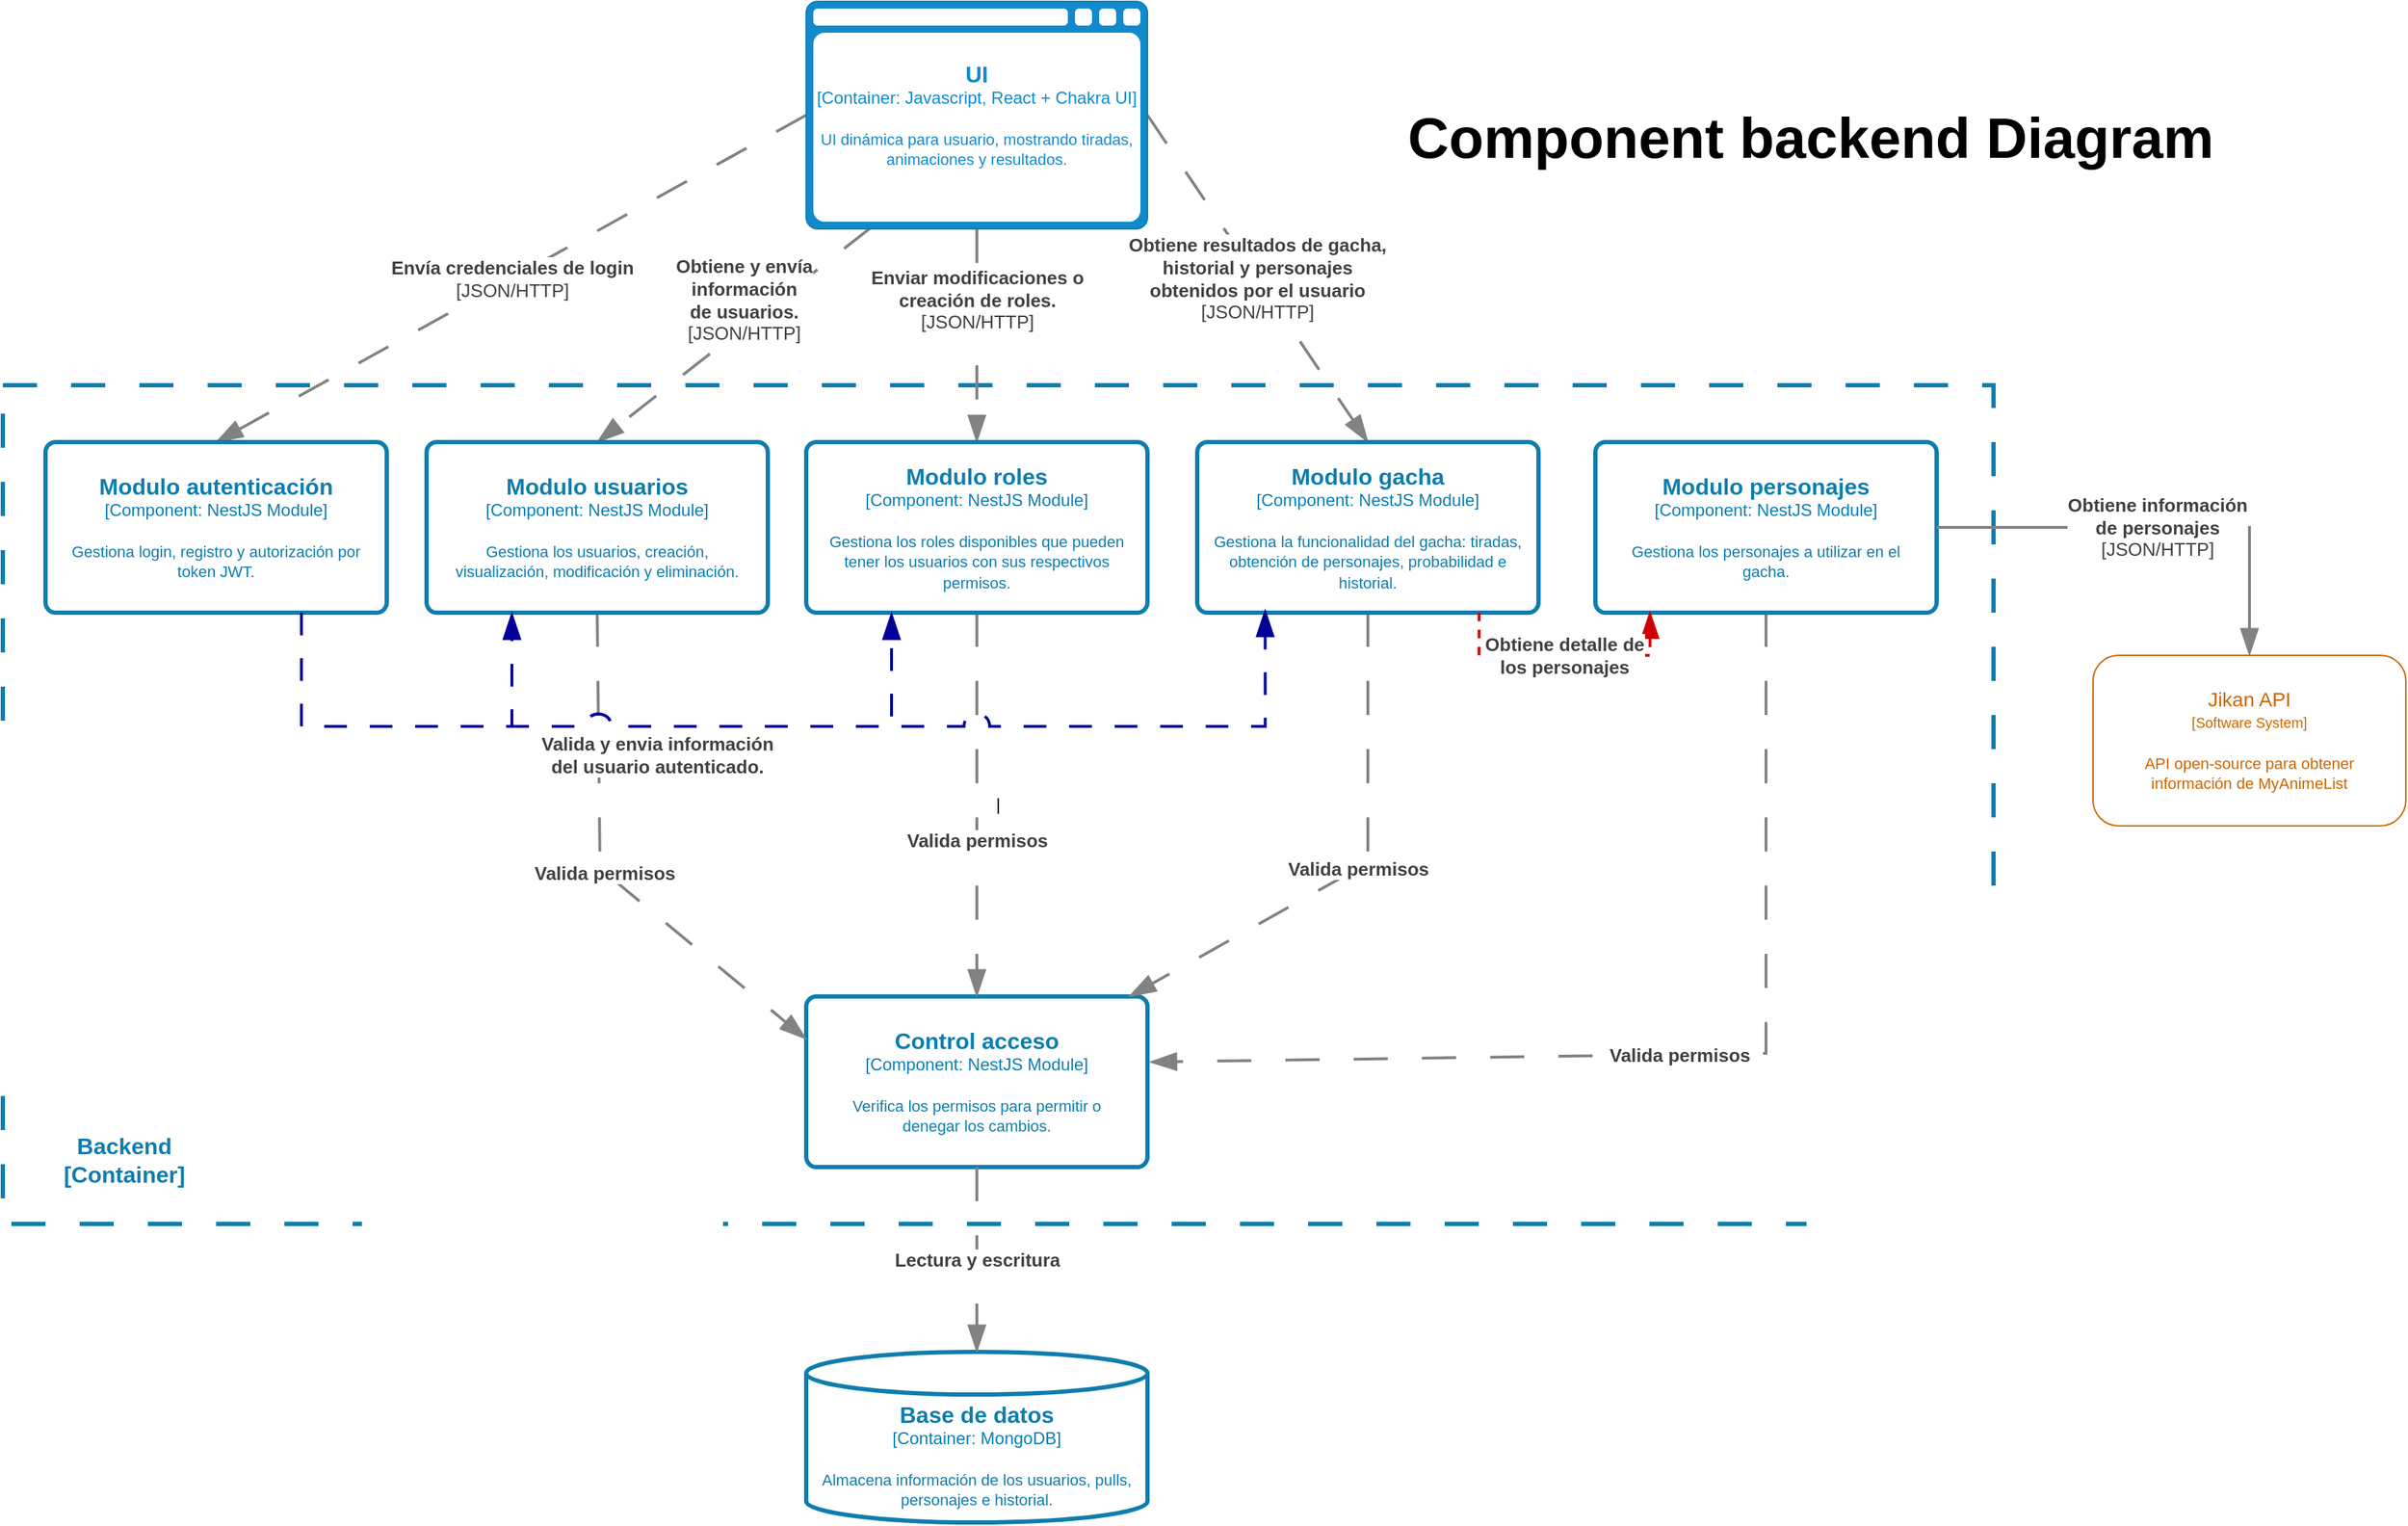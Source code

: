 <mxfile version="28.0.4">
  <diagram name="Página-1" id="WoX_gZ88ygKBCwwq3w2n">
    <mxGraphModel dx="2137" dy="937" grid="1" gridSize="10" guides="1" tooltips="1" connect="1" arrows="1" fold="1" page="1" pageScale="1" pageWidth="827" pageHeight="1169" math="0" shadow="0">
      <root>
        <mxCell id="0" />
        <mxCell id="1" parent="0" />
        <mxCell id="ZvTTCeS15qckxmK0OYnX-47" value="|" style="rounded=0;whiteSpace=wrap;html=1;strokeColor=#0E7DAD;strokeWidth=3;dashed=1;dashPattern=8 8;fillColor=none;" parent="1" vertex="1">
          <mxGeometry x="-30" y="360" width="1400" height="590" as="geometry" />
        </mxCell>
        <mxCell id="ZvTTCeS15qckxmK0OYnX-2" value="Component backend Diagram" style="text;html=1;align=center;verticalAlign=middle;resizable=0;points=[];autosize=1;strokeColor=none;fillColor=none;fontSize=40;fontStyle=1" parent="1" vertex="1">
          <mxGeometry x="966" y="155" width="550" height="60" as="geometry" />
        </mxCell>
        <object placeholders="1" c4Type="Relationship" c4Technology="JSON/HTTP" c4Description="Envía credenciales de login" label="&lt;div style=&quot;text-align: left&quot;&gt;&lt;div style=&quot;text-align: center&quot;&gt;&lt;b&gt;%c4Description%&lt;/b&gt;&lt;/div&gt;&lt;div style=&quot;text-align: center&quot;&gt;[%c4Technology%]&lt;/div&gt;&lt;/div&gt;" id="ZvTTCeS15qckxmK0OYnX-7">
          <mxCell style="endArrow=blockThin;html=1;fontSize=13;fontColor=#404040;strokeWidth=2;endFill=1;strokeColor=#828282;elbow=vertical;metaEdit=1;endSize=14;startSize=14;jumpStyle=arc;jumpSize=16;rounded=0;exitX=0;exitY=0.5;exitDx=0;exitDy=0;exitPerimeter=0;entryX=0.5;entryY=0;entryDx=0;entryDy=0;entryPerimeter=0;dashed=1;dashPattern=12 12;" parent="1" source="ZvTTCeS15qckxmK0OYnX-49" target="ZvTTCeS15qckxmK0OYnX-3" edge="1">
            <mxGeometry width="240" relative="1" as="geometry">
              <mxPoint x="230" y="270" as="sourcePoint" />
              <mxPoint x="470" y="270" as="targetPoint" />
            </mxGeometry>
          </mxCell>
        </object>
        <object placeholders="1" c4Type="Relationship" c4Technology="JSON/HTTP" c4Description="Obtiene y envía &#xa;información &#xa;de usuarios." label="&lt;div style=&quot;text-align: left&quot;&gt;&lt;div style=&quot;text-align: center&quot;&gt;&lt;b&gt;%c4Description%&lt;/b&gt;&lt;/div&gt;&lt;div style=&quot;text-align: center&quot;&gt;[%c4Technology%]&lt;/div&gt;&lt;/div&gt;" id="ZvTTCeS15qckxmK0OYnX-11">
          <mxCell style="endArrow=blockThin;html=1;fontSize=13;fontColor=#404040;strokeWidth=2;endFill=1;strokeColor=#828282;elbow=vertical;metaEdit=1;endSize=14;startSize=14;jumpStyle=arc;jumpSize=16;rounded=0;exitX=0.19;exitY=0.994;exitDx=0;exitDy=0;exitPerimeter=0;entryX=0.5;entryY=0;entryDx=0;entryDy=0;entryPerimeter=0;dashed=1;dashPattern=12 12;" parent="1" source="ZvTTCeS15qckxmK0OYnX-49" target="ZvTTCeS15qckxmK0OYnX-9" edge="1">
            <mxGeometry x="-0.16" y="-16" width="240" relative="1" as="geometry">
              <mxPoint x="650" y="260" as="sourcePoint" />
              <mxPoint x="250" y="480" as="targetPoint" />
              <mxPoint x="1" as="offset" />
            </mxGeometry>
          </mxCell>
        </object>
        <object placeholders="1" c4Type="Relationship" c4Technology="JSON/HTTP" c4Description="Enviar modificaciones o &#xa;creación de roles." label="&lt;div style=&quot;text-align: left&quot;&gt;&lt;div style=&quot;text-align: center&quot;&gt;&lt;b&gt;%c4Description%&lt;/b&gt;&lt;/div&gt;&lt;div style=&quot;text-align: center&quot;&gt;[%c4Technology%]&lt;/div&gt;&lt;/div&gt;" id="ZvTTCeS15qckxmK0OYnX-12">
          <mxCell style="endArrow=blockThin;html=1;fontSize=13;fontColor=#404040;strokeWidth=2;endFill=1;strokeColor=#828282;elbow=vertical;metaEdit=1;endSize=14;startSize=14;jumpStyle=arc;jumpSize=16;rounded=0;exitX=0.5;exitY=1;exitDx=0;exitDy=0;exitPerimeter=0;entryX=0.5;entryY=0;entryDx=0;entryDy=0;entryPerimeter=0;dashed=1;dashPattern=12 12;" parent="1" source="ZvTTCeS15qckxmK0OYnX-49" target="ZvTTCeS15qckxmK0OYnX-5" edge="1">
            <mxGeometry x="-0.333" width="240" relative="1" as="geometry">
              <mxPoint x="855" y="330" as="sourcePoint" />
              <mxPoint x="455" y="550" as="targetPoint" />
              <mxPoint as="offset" />
            </mxGeometry>
          </mxCell>
        </object>
        <object placeholders="1" c4Type="Relationship" c4Technology="JSON/HTTP" c4Description="Obtiene resultados de gacha, &#xa;historial y personajes &#xa;obtenidos por el usuario" label="&lt;div style=&quot;text-align: left&quot;&gt;&lt;div style=&quot;text-align: center&quot;&gt;&lt;b&gt;%c4Description%&lt;/b&gt;&lt;/div&gt;&lt;div style=&quot;text-align: center&quot;&gt;[%c4Technology%]&lt;/div&gt;&lt;/div&gt;" id="ZvTTCeS15qckxmK0OYnX-13">
          <mxCell style="endArrow=blockThin;html=1;fontSize=13;fontColor=#404040;strokeWidth=2;endFill=1;strokeColor=#828282;elbow=vertical;metaEdit=1;endSize=14;startSize=14;jumpStyle=arc;jumpSize=16;rounded=0;exitX=1;exitY=0.5;exitDx=0;exitDy=0;exitPerimeter=0;entryX=0.5;entryY=0;entryDx=0;entryDy=0;entryPerimeter=0;dashed=1;dashPattern=12 12;" parent="1" source="ZvTTCeS15qckxmK0OYnX-49" target="ZvTTCeS15qckxmK0OYnX-6" edge="1">
            <mxGeometry width="240" relative="1" as="geometry">
              <mxPoint x="1000" y="310" as="sourcePoint" />
              <mxPoint x="600" y="530" as="targetPoint" />
            </mxGeometry>
          </mxCell>
        </object>
        <object placeholders="1" c4Name="Control acceso" c4Type="Component" c4Technology="NestJS Module" c4Description="Verifica los permisos para permitir o denegar los cambios." label="&lt;font style=&quot;font-size: 16px&quot;&gt;&lt;b&gt;%c4Name%&lt;/b&gt;&lt;/font&gt;&lt;div&gt;[%c4Type%: %c4Technology%]&lt;/div&gt;&lt;br&gt;&lt;div&gt;&lt;font style=&quot;font-size: 11px&quot;&gt;%c4Description%&lt;/font&gt;&lt;/div&gt;" id="ZvTTCeS15qckxmK0OYnX-34">
          <mxCell style="rounded=1;whiteSpace=wrap;html=1;labelBackgroundColor=none;fillColor=none;fontColor=#0E7DAD;align=center;arcSize=6;strokeColor=#0E7DAD;metaEdit=1;resizable=0;points=[[0.25,0,0],[0.5,0,0],[0.75,0,0],[1,0.25,0],[1,0.5,0],[1,0.75,0],[0.75,1,0],[0.5,1,0],[0.25,1,0],[0,0.75,0],[0,0.5,0],[0,0.25,0]];strokeWidth=3;spacingLeft=10;spacingRight=10;" parent="1" vertex="1">
            <mxGeometry x="535" y="790" width="240" height="120" as="geometry" />
          </mxCell>
        </object>
        <object placeholders="1" c4Type="Relationship" c4Description="Valida permisos" label="&lt;div style=&quot;text-align: left&quot;&gt;&lt;div style=&quot;text-align: center&quot;&gt;&lt;b&gt;%c4Description%&lt;/b&gt;&lt;/div&gt;&lt;/div&gt;" id="ZvTTCeS15qckxmK0OYnX-36">
          <mxCell style="endArrow=blockThin;html=1;fontSize=13;fontColor=#404040;strokeWidth=2;endFill=1;strokeColor=#828282;elbow=vertical;metaEdit=1;endSize=14;startSize=14;jumpStyle=arc;jumpSize=16;rounded=0;entryX=0;entryY=0.25;entryDx=0;entryDy=0;entryPerimeter=0;exitX=0.5;exitY=1;exitDx=0;exitDy=0;exitPerimeter=0;dashed=1;dashPattern=12 12;" parent="1" source="ZvTTCeS15qckxmK0OYnX-9" target="ZvTTCeS15qckxmK0OYnX-34" edge="1">
            <mxGeometry width="240" relative="1" as="geometry">
              <mxPoint x="100" y="710" as="sourcePoint" />
              <mxPoint x="340" y="710" as="targetPoint" />
              <Array as="points">
                <mxPoint x="390" y="700" />
              </Array>
            </mxGeometry>
          </mxCell>
        </object>
        <object placeholders="1" c4Type="Relationship" c4Description="Valida permisos" label="&lt;div style=&quot;text-align: left&quot;&gt;&lt;div style=&quot;text-align: center&quot;&gt;&lt;b&gt;%c4Description%&lt;/b&gt;&lt;/div&gt;&lt;/div&gt;" id="ZvTTCeS15qckxmK0OYnX-38">
          <mxCell style="endArrow=blockThin;html=1;fontSize=13;fontColor=#404040;strokeWidth=2;endFill=1;strokeColor=#828282;elbow=vertical;metaEdit=1;endSize=14;startSize=14;jumpStyle=arc;jumpSize=16;rounded=0;edgeStyle=orthogonalEdgeStyle;entryX=0.5;entryY=0;entryDx=0;entryDy=0;entryPerimeter=0;exitX=0.5;exitY=1;exitDx=0;exitDy=0;exitPerimeter=0;dashed=1;dashPattern=12 12;" parent="1" source="ZvTTCeS15qckxmK0OYnX-5" target="ZvTTCeS15qckxmK0OYnX-34" edge="1">
            <mxGeometry x="0.185" width="240" relative="1" as="geometry">
              <mxPoint x="630" y="680" as="sourcePoint" />
              <mxPoint x="870" y="680" as="targetPoint" />
              <mxPoint as="offset" />
            </mxGeometry>
          </mxCell>
        </object>
        <object placeholders="1" c4Type="Relationship" c4Description="Valida permisos" label="&lt;div style=&quot;text-align: left&quot;&gt;&lt;div style=&quot;text-align: center&quot;&gt;&lt;b&gt;%c4Description%&lt;/b&gt;&lt;/div&gt;&lt;/div&gt;" id="ZvTTCeS15qckxmK0OYnX-41">
          <mxCell style="endArrow=blockThin;html=1;fontSize=13;fontColor=#404040;strokeWidth=2;endFill=1;strokeColor=#828282;elbow=vertical;metaEdit=1;endSize=14;startSize=14;jumpStyle=arc;jumpSize=16;rounded=0;exitX=0.5;exitY=1;exitDx=0;exitDy=0;exitPerimeter=0;dashed=1;dashPattern=12 12;entryX=1.007;entryY=0.384;entryDx=0;entryDy=0;entryPerimeter=0;" parent="1" source="ZvTTCeS15qckxmK0OYnX-4" target="ZvTTCeS15qckxmK0OYnX-34" edge="1">
            <mxGeometry width="240" relative="1" as="geometry">
              <mxPoint x="820" y="680" as="sourcePoint" />
              <mxPoint x="1060" y="680" as="targetPoint" />
              <Array as="points">
                <mxPoint x="1210" y="830" />
              </Array>
            </mxGeometry>
          </mxCell>
        </object>
        <object placeholders="1" c4Type="Relationship" c4Description="Valida permisos" label="&lt;div style=&quot;text-align: left&quot;&gt;&lt;div style=&quot;text-align: center&quot;&gt;&lt;b&gt;%c4Description%&lt;/b&gt;&lt;/div&gt;&lt;/div&gt;" id="ZvTTCeS15qckxmK0OYnX-42">
          <mxCell style="endArrow=blockThin;html=1;fontSize=13;fontColor=#404040;strokeWidth=2;endFill=1;strokeColor=#828282;elbow=vertical;metaEdit=1;endSize=14;startSize=14;jumpStyle=arc;jumpSize=16;rounded=0;exitX=0.5;exitY=1;exitDx=0;exitDy=0;exitPerimeter=0;dashed=1;dashPattern=12 12;" parent="1" source="ZvTTCeS15qckxmK0OYnX-6" target="ZvTTCeS15qckxmK0OYnX-34" edge="1">
            <mxGeometry width="240" relative="1" as="geometry">
              <mxPoint x="1100" y="760" as="sourcePoint" />
              <mxPoint x="1340" y="760" as="targetPoint" />
              <Array as="points">
                <mxPoint x="930" y="696" />
              </Array>
            </mxGeometry>
          </mxCell>
        </object>
        <object placeholders="1" c4Name="Base de datos" c4Type="Container" c4Technology="MongoDB" c4Description="Almacena información de los usuarios, pulls, personajes e historial." label="&lt;font style=&quot;font-size: 16px&quot;&gt;&lt;b&gt;%c4Name%&lt;/b&gt;&lt;/font&gt;&lt;div&gt;[%c4Type%:&amp;nbsp;%c4Technology%]&lt;/div&gt;&lt;br&gt;&lt;div&gt;&lt;font style=&quot;font-size: 11px&quot;&gt;&lt;font&gt;%c4Description%&lt;/font&gt;&lt;/font&gt;&lt;/div&gt;" id="ZvTTCeS15qckxmK0OYnX-43">
          <mxCell style="shape=cylinder3;size=15;whiteSpace=wrap;html=1;boundedLbl=1;rounded=0;labelBackgroundColor=none;fillColor=none;fontSize=12;fontColor=#0E7DAD;align=center;strokeColor=#0E7DAD;metaEdit=1;points=[[0.5,0,0],[1,0.25,0],[1,0.5,0],[1,0.75,0],[0.5,1,0],[0,0.75,0],[0,0.5,0],[0,0.25,0]];resizable=0;strokeWidth=3;" parent="1" vertex="1">
            <mxGeometry x="535" y="1040" width="240" height="120" as="geometry" />
          </mxCell>
        </object>
        <object placeholders="1" c4Type="Relationship" c4Description="Lectura y escritura" label="&lt;div style=&quot;text-align: left&quot;&gt;&lt;div style=&quot;text-align: center&quot;&gt;&lt;b&gt;%c4Description%&lt;/b&gt;&lt;/div&gt;&lt;/div&gt;" id="ZvTTCeS15qckxmK0OYnX-44">
          <mxCell style="endArrow=blockThin;html=1;fontSize=13;fontColor=#404040;strokeWidth=2;endFill=1;strokeColor=#828282;elbow=vertical;metaEdit=1;endSize=14;startSize=14;jumpStyle=arc;jumpSize=16;rounded=0;edgeStyle=orthogonalEdgeStyle;exitX=0.5;exitY=1;exitDx=0;exitDy=0;exitPerimeter=0;entryX=0.5;entryY=0;entryDx=0;entryDy=0;entryPerimeter=0;dashed=1;dashPattern=12 12;" parent="1" source="ZvTTCeS15qckxmK0OYnX-34" target="ZvTTCeS15qckxmK0OYnX-43" edge="1">
            <mxGeometry width="240" relative="1" as="geometry">
              <mxPoint x="540" y="960" as="sourcePoint" />
              <mxPoint x="780" y="960" as="targetPoint" />
            </mxGeometry>
          </mxCell>
        </object>
        <mxCell id="ZvTTCeS15qckxmK0OYnX-48" value="Backend&lt;br&gt;[Container]" style="text;html=1;align=center;verticalAlign=middle;resizable=0;points=[];autosize=1;strokeColor=none;fillColor=none;fontColor=#0E7DAD;fontStyle=1;fontSize=16;" parent="1" vertex="1">
          <mxGeometry x="5" y="880" width="100" height="50" as="geometry" />
        </mxCell>
        <object placeholders="1" c4Name="UI" c4Type="Container" c4Technology="Javascript, React + Chakra UI" c4Description="UI dinámica para usuario, mostrando tiradas, animaciones y resultados." label="&lt;font style=&quot;font-size: 16px&quot;&gt;&lt;b&gt;%c4Name%&lt;/b&gt;&lt;/font&gt;&lt;div&gt;[%c4Type%:&amp;nbsp;%c4Technology%]&lt;/div&gt;&lt;br&gt;&lt;div&gt;&lt;font style=&quot;font-size: 11px&quot;&gt;&lt;font&gt;%c4Description%&lt;/font&gt;&lt;/font&gt;&lt;/div&gt;" id="ZvTTCeS15qckxmK0OYnX-49">
          <mxCell style="shape=mxgraph.c4.webBrowserContainer2;whiteSpace=wrap;html=1;boundedLbl=1;rounded=0;labelBackgroundColor=none;strokeColor=#118ACD;fillColor=none;strokeColor=#118ACD;strokeColor2=#0E7DAD;fontSize=12;fontColor=#118ACD;align=center;metaEdit=1;points=[[0.5,0,0],[1,0.25,0],[1,0.5,0],[1,0.75,0],[0.5,1,0],[0,0.75,0],[0,0.5,0],[0,0.25,0]];resizable=0;" parent="1" vertex="1">
            <mxGeometry x="535" y="90" width="240" height="160" as="geometry" />
          </mxCell>
        </object>
        <object placeholders="1" c4Name="Modulo autenticación" c4Type="Component" c4Technology="NestJS Module" c4Description="Gestiona login, registro y autorización por token JWT." label="&lt;font style=&quot;font-size: 16px&quot;&gt;&lt;b&gt;%c4Name%&lt;/b&gt;&lt;/font&gt;&lt;div&gt;[%c4Type%: %c4Technology%]&lt;/div&gt;&lt;br&gt;&lt;div&gt;&lt;font style=&quot;font-size: 11px&quot;&gt;%c4Description%&lt;/font&gt;&lt;/div&gt;" id="ZvTTCeS15qckxmK0OYnX-3">
          <mxCell style="rounded=1;whiteSpace=wrap;html=1;labelBackgroundColor=none;fillColor=none;fontColor=#0E7DAD;align=center;arcSize=6;strokeColor=#0E7DAD;metaEdit=1;resizable=0;points=[[0.25,0,0],[0.5,0,0],[0.75,0,0],[1,0.25,0],[1,0.5,0],[1,0.75,0],[0.75,1,0],[0.5,1,0],[0.25,1,0],[0,0.75,0],[0,0.5,0],[0,0.25,0]];strokeWidth=3;spacingLeft=10;spacingRight=10;" parent="1" vertex="1">
            <mxGeometry y="400" width="240" height="120" as="geometry" />
          </mxCell>
        </object>
        <object placeholders="1" c4Name="Modulo personajes" c4Type="Component" c4Technology="NestJS Module" c4Description="Gestiona los personajes a utilizar en el gacha. " label="&lt;font style=&quot;font-size: 16px&quot;&gt;&lt;b&gt;%c4Name%&lt;/b&gt;&lt;/font&gt;&lt;div&gt;[%c4Type%: %c4Technology%]&lt;/div&gt;&lt;br&gt;&lt;div&gt;&lt;font style=&quot;font-size: 11px&quot;&gt;%c4Description%&lt;/font&gt;&lt;/div&gt;" id="ZvTTCeS15qckxmK0OYnX-4">
          <mxCell style="rounded=1;whiteSpace=wrap;html=1;labelBackgroundColor=none;fillColor=none;fontColor=#0E7DAD;align=center;arcSize=6;strokeColor=#0E7DAD;metaEdit=1;resizable=0;points=[[0.25,0,0],[0.5,0,0],[0.75,0,0],[1,0.25,0],[1,0.5,0],[1,0.75,0],[0.75,1,0],[0.5,1,0],[0.25,1,0],[0,0.75,0],[0,0.5,0],[0,0.25,0]];strokeWidth=3;spacingLeft=10;spacingRight=10;" parent="1" vertex="1">
            <mxGeometry x="1090" y="400" width="240" height="120" as="geometry" />
          </mxCell>
        </object>
        <object placeholders="1" c4Name="Modulo roles" c4Type="Component" c4Technology="NestJS Module" c4Description="Gestiona los roles disponibles que pueden tener los usuarios con sus respectivos permisos." label="&lt;font style=&quot;font-size: 16px&quot;&gt;&lt;b&gt;%c4Name%&lt;/b&gt;&lt;/font&gt;&lt;div&gt;[%c4Type%: %c4Technology%]&lt;/div&gt;&lt;br&gt;&lt;div&gt;&lt;font style=&quot;font-size: 11px&quot;&gt;%c4Description%&lt;/font&gt;&lt;/div&gt;" id="ZvTTCeS15qckxmK0OYnX-5">
          <mxCell style="rounded=1;whiteSpace=wrap;html=1;labelBackgroundColor=none;fillColor=none;fontColor=#0E7DAD;align=center;arcSize=6;strokeColor=#0E7DAD;metaEdit=1;resizable=0;points=[[0.25,0,0],[0.5,0,0],[0.75,0,0],[1,0.25,0],[1,0.5,0],[1,0.75,0],[0.75,1,0],[0.5,1,0],[0.25,1,0],[0,0.75,0],[0,0.5,0],[0,0.25,0]];strokeWidth=3;spacingLeft=10;spacingRight=10;" parent="1" vertex="1">
            <mxGeometry x="535" y="400" width="240" height="120" as="geometry" />
          </mxCell>
        </object>
        <object placeholders="1" c4Name="Modulo gacha" c4Type="Component" c4Technology="NestJS Module" c4Description="Gestiona la funcionalidad del gacha: tiradas, obtención de personajes, probabilidad e historial." label="&lt;font style=&quot;font-size: 16px&quot;&gt;&lt;b&gt;%c4Name%&lt;/b&gt;&lt;/font&gt;&lt;div&gt;[%c4Type%: %c4Technology%]&lt;/div&gt;&lt;br&gt;&lt;div&gt;&lt;font style=&quot;font-size: 11px&quot;&gt;%c4Description%&lt;/font&gt;&lt;/div&gt;" id="ZvTTCeS15qckxmK0OYnX-6">
          <mxCell style="rounded=1;whiteSpace=wrap;html=1;labelBackgroundColor=none;fillColor=none;fontColor=#0E7DAD;align=center;arcSize=6;strokeColor=#0E7DAD;metaEdit=1;resizable=0;points=[[0.25,0,0],[0.5,0,0],[0.75,0,0],[1,0.25,0],[1,0.5,0],[1,0.75,0],[0.75,1,0],[0.5,1,0],[0.25,1,0],[0,0.75,0],[0,0.5,0],[0,0.25,0]];strokeWidth=3;spacingLeft=10;spacingRight=10;" parent="1" vertex="1">
            <mxGeometry x="810" y="400" width="240" height="120" as="geometry" />
          </mxCell>
        </object>
        <object placeholders="1" c4Name="Modulo usuarios" c4Type="Component" c4Technology="NestJS Module" c4Description="Gestiona los usuarios, creación, visualización, modificación y eliminación." label="&lt;font style=&quot;font-size: 16px&quot;&gt;&lt;b&gt;%c4Name%&lt;/b&gt;&lt;/font&gt;&lt;div&gt;[%c4Type%: %c4Technology%]&lt;/div&gt;&lt;br&gt;&lt;div&gt;&lt;font style=&quot;font-size: 11px&quot;&gt;%c4Description%&lt;/font&gt;&lt;/div&gt;" id="ZvTTCeS15qckxmK0OYnX-9">
          <mxCell style="rounded=1;whiteSpace=wrap;html=1;labelBackgroundColor=none;fillColor=none;fontColor=#0E7DAD;align=center;arcSize=6;strokeColor=#0E7DAD;metaEdit=1;resizable=0;points=[[0.25,0,0],[0.5,0,0],[0.75,0,0],[1,0.25,0],[1,0.5,0],[1,0.75,0],[0.75,1,0],[0.5,1,0],[0.25,1,0],[0,0.75,0],[0,0.5,0],[0,0.25,0]];strokeWidth=3;spacingLeft=10;spacingRight=10;" parent="1" vertex="1">
            <mxGeometry x="268" y="400" width="240" height="120" as="geometry" />
          </mxCell>
        </object>
        <object placeholders="1" c4Type="Relationship" c4Description="Obtiene detalle de &#xa;los personajes" label="&lt;div style=&quot;text-align: left&quot;&gt;&lt;div style=&quot;text-align: center&quot;&gt;&lt;b&gt;%c4Description%&lt;/b&gt;&lt;/div&gt;&lt;/div&gt;" id="ZvTTCeS15qckxmK0OYnX-14">
          <mxCell style="endArrow=blockThin;html=1;fontSize=13;fontColor=#404040;strokeWidth=2;endFill=1;strokeColor=#CC0000;elbow=vertical;metaEdit=1;endSize=14;startSize=14;jumpStyle=arc;jumpSize=16;rounded=0;edgeStyle=orthogonalEdgeStyle;exitX=0.826;exitY=1;exitDx=0;exitDy=0;exitPerimeter=0;entryX=0.16;entryY=0.994;entryDx=0;entryDy=0;entryPerimeter=0;dashed=1;" parent="1" source="ZvTTCeS15qckxmK0OYnX-6" target="ZvTTCeS15qckxmK0OYnX-4" edge="1">
            <mxGeometry x="-0.005" width="240" relative="1" as="geometry">
              <mxPoint x="920" y="600" as="sourcePoint" />
              <mxPoint x="1160" y="600" as="targetPoint" />
              <Array as="points">
                <mxPoint x="1008" y="550" />
                <mxPoint x="1128" y="550" />
              </Array>
              <mxPoint as="offset" />
            </mxGeometry>
          </mxCell>
        </object>
        <object placeholders="1" c4Type="Relationship" c4Description="Valida y envia información &#xa;del usuario autenticado." label="&lt;div style=&quot;text-align: left&quot;&gt;&lt;div style=&quot;text-align: center&quot;&gt;&lt;b&gt;%c4Description%&lt;/b&gt;&lt;/div&gt;&lt;/div&gt;" id="ZvTTCeS15qckxmK0OYnX-25">
          <mxCell style="endArrow=blockThin;html=1;fontSize=13;fontColor=#404040;strokeWidth=2;endFill=1;strokeColor=#000099;elbow=vertical;metaEdit=1;endSize=14;startSize=14;jumpStyle=arc;jumpSize=16;rounded=0;edgeStyle=orthogonalEdgeStyle;entryX=0.199;entryY=0.983;entryDx=0;entryDy=0;entryPerimeter=0;exitX=0.75;exitY=1;exitDx=0;exitDy=0;exitPerimeter=0;dashed=1;dashPattern=8 8;" parent="1" source="ZvTTCeS15qckxmK0OYnX-3" target="ZvTTCeS15qckxmK0OYnX-6" edge="1">
            <mxGeometry x="-0.214" y="-20" width="240" relative="1" as="geometry">
              <mxPoint x="250" y="600" as="sourcePoint" />
              <mxPoint x="490" y="600" as="targetPoint" />
              <Array as="points">
                <mxPoint x="180" y="600" />
                <mxPoint x="858" y="600" />
              </Array>
              <mxPoint as="offset" />
            </mxGeometry>
          </mxCell>
        </object>
        <object placeholders="1" c4Type="Relationship" id="ZvTTCeS15qckxmK0OYnX-27">
          <mxCell style="endArrow=blockThin;html=1;fontSize=10;fontColor=#404040;strokeWidth=2;endFill=1;strokeColor=#000099;elbow=vertical;metaEdit=1;endSize=14;startSize=14;jumpStyle=arc;jumpSize=16;rounded=0;edgeStyle=orthogonalEdgeStyle;entryX=0.25;entryY=1;entryDx=0;entryDy=0;entryPerimeter=0;exitX=0.75;exitY=1;exitDx=0;exitDy=0;exitPerimeter=0;dashed=1;dashPattern=8 8;" parent="1" source="ZvTTCeS15qckxmK0OYnX-3" target="ZvTTCeS15qckxmK0OYnX-5" edge="1">
            <mxGeometry width="240" relative="1" as="geometry">
              <mxPoint x="240" y="560" as="sourcePoint" />
              <mxPoint x="480" y="560" as="targetPoint" />
              <Array as="points">
                <mxPoint x="180" y="600" />
                <mxPoint x="595" y="600" />
              </Array>
            </mxGeometry>
          </mxCell>
        </object>
        <object placeholders="1" c4Type="Relationship" id="ZvTTCeS15qckxmK0OYnX-29">
          <mxCell style="endArrow=blockThin;html=1;fontSize=10;fontColor=#404040;strokeWidth=2;endFill=1;strokeColor=#000099;elbow=vertical;metaEdit=1;endSize=14;startSize=14;jumpStyle=arc;jumpSize=16;rounded=0;edgeStyle=orthogonalEdgeStyle;entryX=0.25;entryY=1;entryDx=0;entryDy=0;entryPerimeter=0;exitX=0.75;exitY=1;exitDx=0;exitDy=0;exitPerimeter=0;dashed=1;dashPattern=8 8;" parent="1" source="ZvTTCeS15qckxmK0OYnX-3" target="ZvTTCeS15qckxmK0OYnX-9" edge="1">
            <mxGeometry width="240" relative="1" as="geometry">
              <mxPoint x="190" y="540" as="sourcePoint" />
              <mxPoint x="430" y="540" as="targetPoint" />
              <Array as="points">
                <mxPoint x="180" y="600" />
                <mxPoint x="328" y="600" />
              </Array>
            </mxGeometry>
          </mxCell>
        </object>
        <mxCell id="BrqNuabR4crTfRwMyiT1-1" value="&lt;div&gt;&lt;font style=&quot;font-size: 14px;&quot;&gt;Jikan API&lt;/font&gt;&lt;/div&gt;&lt;div&gt;&lt;font style=&quot;font-size: 10px;&quot;&gt;[Software System]&lt;/font&gt;&lt;/div&gt;&lt;div&gt;&lt;font style=&quot;font-size: 10px;&quot;&gt;&lt;br&gt;&lt;/font&gt;&lt;/div&gt;&lt;div&gt;&lt;font style=&quot;font-size: 11px;&quot;&gt;API open-source para obtener información de MyAnimeList&lt;/font&gt;&lt;/div&gt;" style="rounded=1;whiteSpace=wrap;html=1;strokeColor=#CC6600;fontColor=#CC6600;fontSize=12;spacingLeft=10;spacingRight=10;" parent="1" vertex="1">
          <mxGeometry x="1440" y="550" width="220" height="120" as="geometry" />
        </mxCell>
        <object placeholders="1" c4Type="Relationship" c4Technology="JSON/HTTP" c4Description="Obtiene información &#xa;de personajes" label="&lt;div style=&quot;text-align: left&quot;&gt;&lt;div style=&quot;text-align: center&quot;&gt;&lt;b&gt;%c4Description%&lt;/b&gt;&lt;/div&gt;&lt;div style=&quot;text-align: center&quot;&gt;[%c4Technology%]&lt;/div&gt;&lt;/div&gt;" id="BrqNuabR4crTfRwMyiT1-2">
          <mxCell style="endArrow=blockThin;html=1;fontSize=13;fontColor=#404040;strokeWidth=2;endFill=1;strokeColor=#828282;elbow=vertical;metaEdit=1;endSize=14;startSize=14;jumpStyle=arc;jumpSize=16;rounded=0;edgeStyle=orthogonalEdgeStyle;exitX=1;exitY=0.5;exitDx=0;exitDy=0;entryX=0.5;entryY=0;entryDx=0;entryDy=0;exitPerimeter=0;" parent="1" source="ZvTTCeS15qckxmK0OYnX-4" target="BrqNuabR4crTfRwMyiT1-1" edge="1">
            <mxGeometry width="240" relative="1" as="geometry">
              <mxPoint x="1440" y="510" as="sourcePoint" />
              <mxPoint x="1578" y="510" as="targetPoint" />
            </mxGeometry>
          </mxCell>
        </object>
      </root>
    </mxGraphModel>
  </diagram>
</mxfile>

